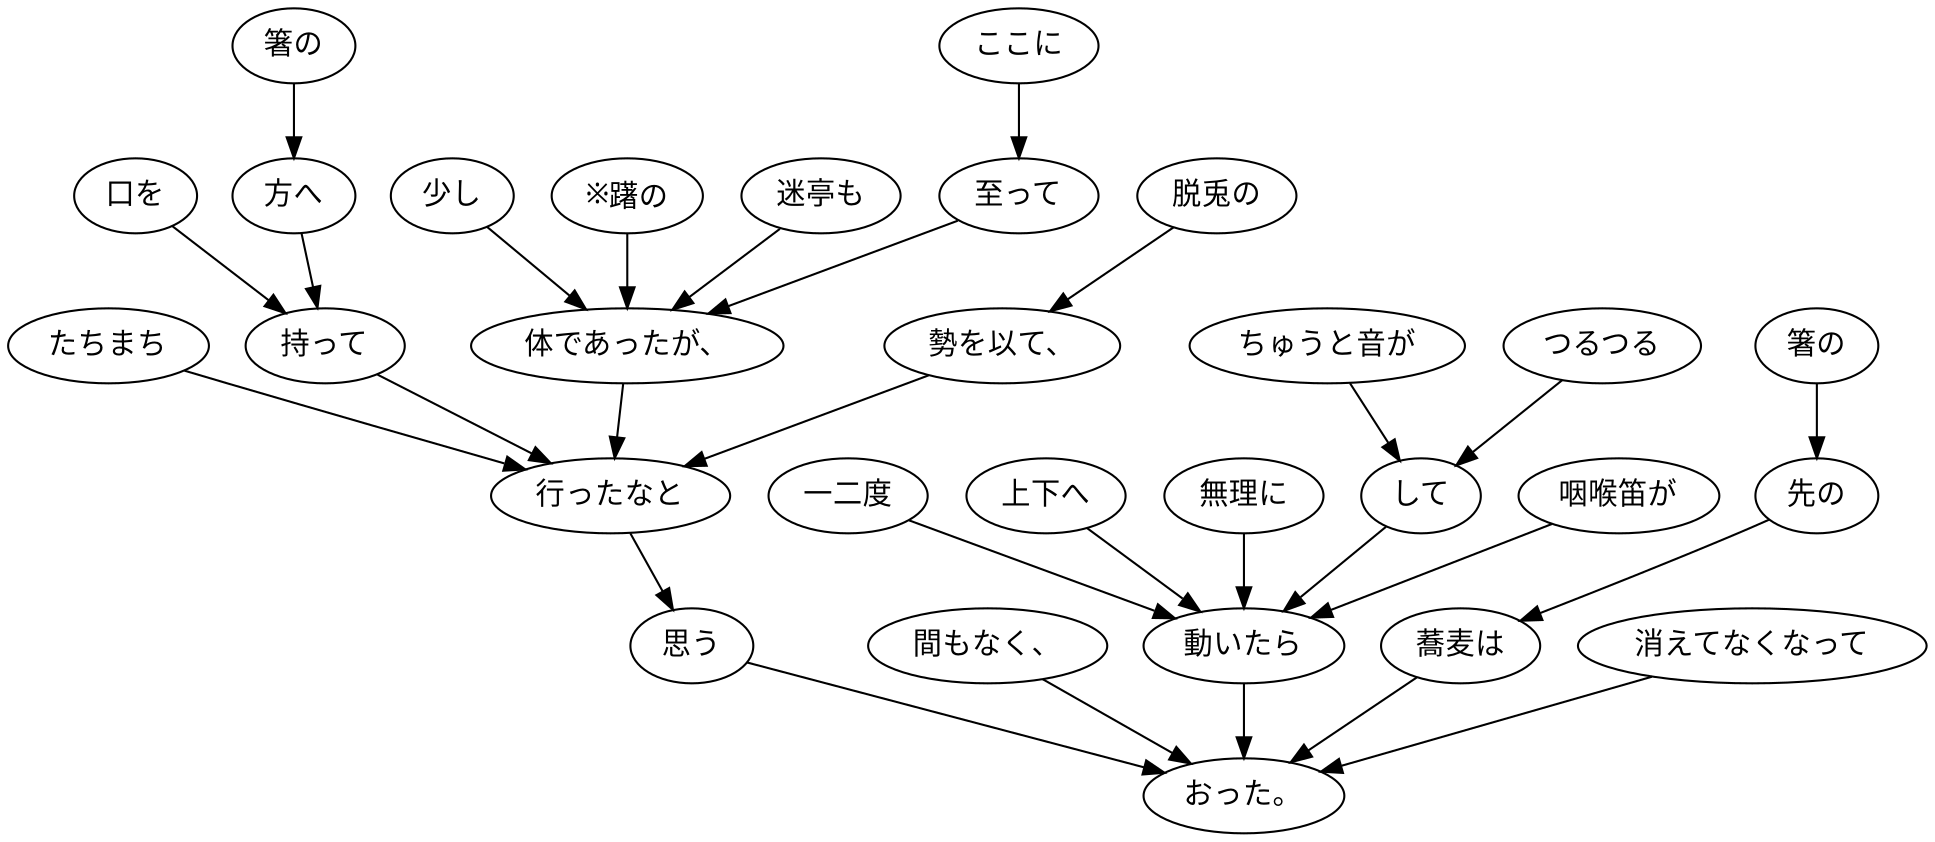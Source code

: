 digraph graph3535 {
	node0 [label="迷亭も"];
	node1 [label="ここに"];
	node2 [label="至って"];
	node3 [label="少し"];
	node4 [label="※躇の"];
	node5 [label="体であったが、"];
	node6 [label="たちまち"];
	node7 [label="脱兎の"];
	node8 [label="勢を以て、"];
	node9 [label="口を"];
	node10 [label="箸の"];
	node11 [label="方へ"];
	node12 [label="持って"];
	node13 [label="行ったなと"];
	node14 [label="思う"];
	node15 [label="間もなく、"];
	node16 [label="つるつる"];
	node17 [label="ちゅうと音が"];
	node18 [label="して"];
	node19 [label="咽喉笛が"];
	node20 [label="一二度"];
	node21 [label="上下へ"];
	node22 [label="無理に"];
	node23 [label="動いたら"];
	node24 [label="箸の"];
	node25 [label="先の"];
	node26 [label="蕎麦は"];
	node27 [label="消えてなくなって"];
	node28 [label="おった。"];
	node0 -> node5;
	node1 -> node2;
	node2 -> node5;
	node3 -> node5;
	node4 -> node5;
	node5 -> node13;
	node6 -> node13;
	node7 -> node8;
	node8 -> node13;
	node9 -> node12;
	node10 -> node11;
	node11 -> node12;
	node12 -> node13;
	node13 -> node14;
	node14 -> node28;
	node15 -> node28;
	node16 -> node18;
	node17 -> node18;
	node18 -> node23;
	node19 -> node23;
	node20 -> node23;
	node21 -> node23;
	node22 -> node23;
	node23 -> node28;
	node24 -> node25;
	node25 -> node26;
	node26 -> node28;
	node27 -> node28;
}
